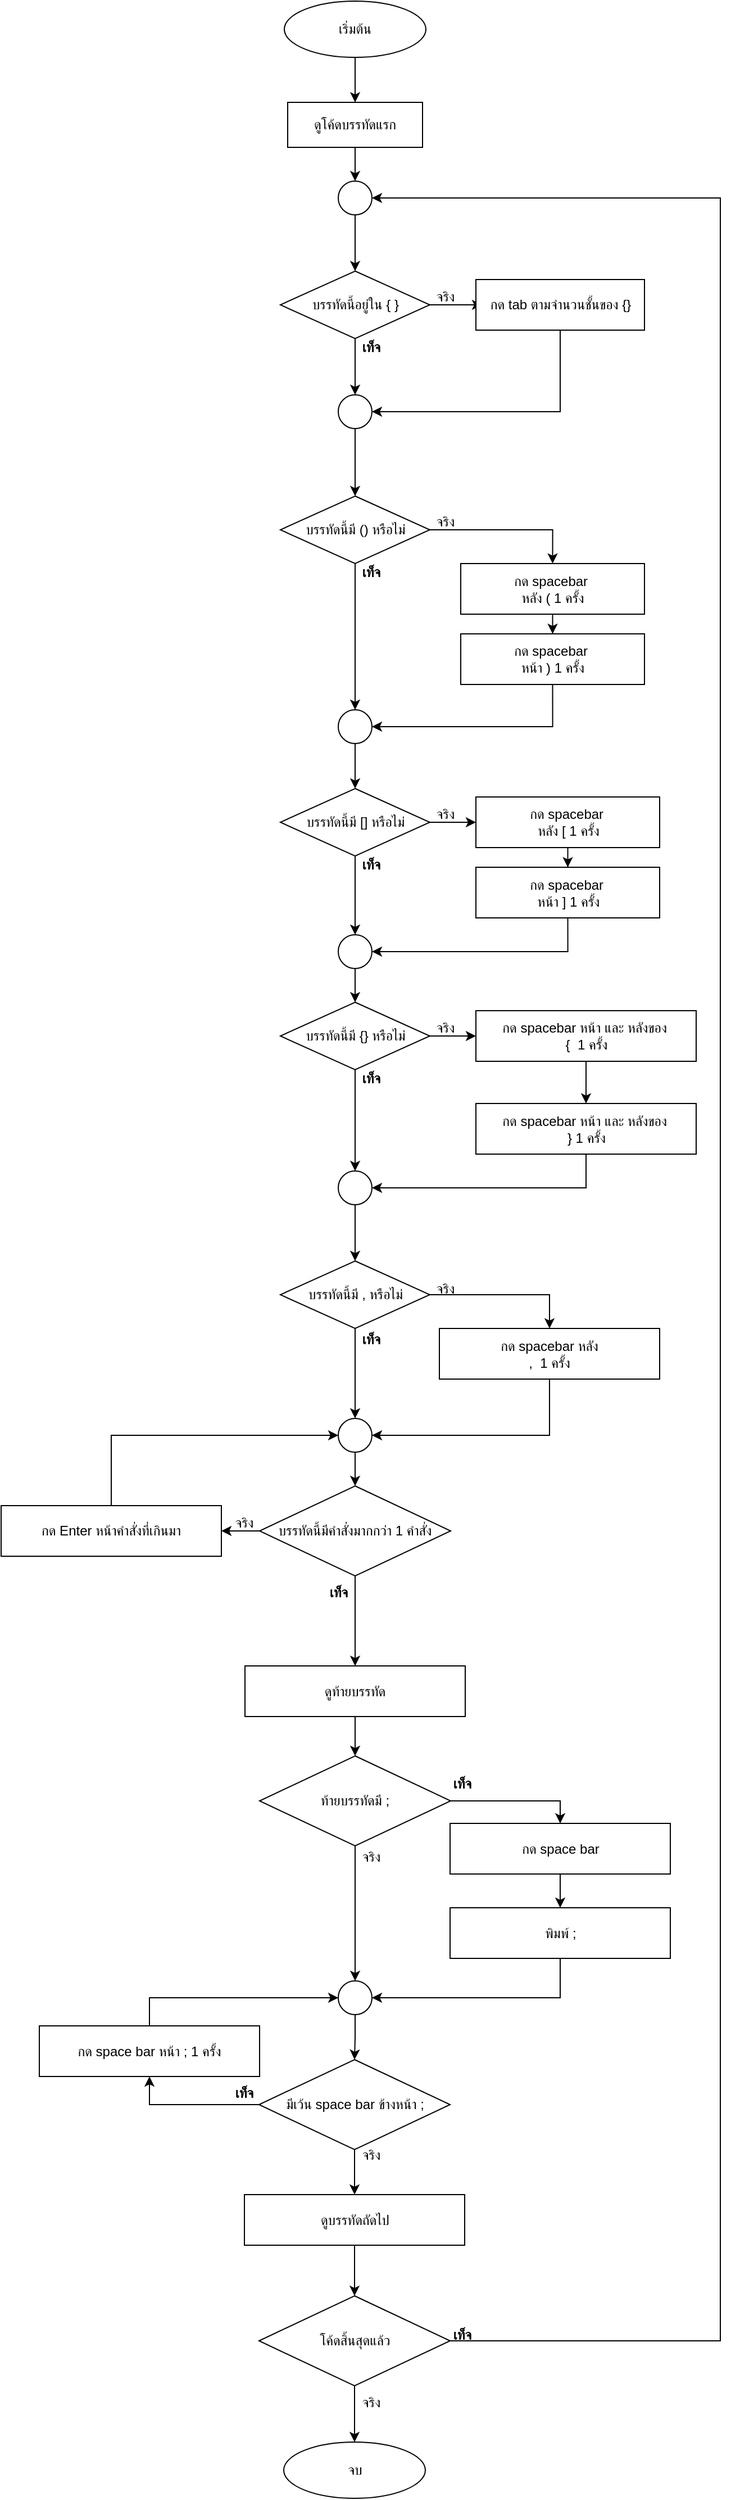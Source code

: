 <mxfile version="25.0.1">
  <diagram name="Page-1" id="IXNQjjXNGDVPWY3JXqZK">
    <mxGraphModel dx="2625" dy="1305" grid="1" gridSize="10" guides="1" tooltips="1" connect="1" arrows="1" fold="1" page="1" pageScale="1" pageWidth="827" pageHeight="1169" math="0" shadow="0">
      <root>
        <mxCell id="0" />
        <mxCell id="1" parent="0" />
        <mxCell id="7TrNmhmVkbIryDcWJuiU-4" value="" style="edgeStyle=orthogonalEdgeStyle;rounded=0;orthogonalLoop=1;jettySize=auto;html=1;entryX=0.5;entryY=0;entryDx=0;entryDy=0;" parent="1" source="7TrNmhmVkbIryDcWJuiU-1" target="7TrNmhmVkbIryDcWJuiU-2" edge="1">
          <mxGeometry relative="1" as="geometry" />
        </mxCell>
        <mxCell id="7TrNmhmVkbIryDcWJuiU-1" value="เริ่มต้น" style="ellipse;whiteSpace=wrap;html=1;" parent="1" vertex="1">
          <mxGeometry x="302" y="20" width="126" height="50" as="geometry" />
        </mxCell>
        <mxCell id="7TrNmhmVkbIryDcWJuiU-5" value="" style="edgeStyle=orthogonalEdgeStyle;rounded=0;orthogonalLoop=1;jettySize=auto;html=1;" parent="1" source="7TrNmhmVkbIryDcWJuiU-2" edge="1">
          <mxGeometry relative="1" as="geometry">
            <mxPoint x="365" y="180" as="targetPoint" />
          </mxGeometry>
        </mxCell>
        <mxCell id="7TrNmhmVkbIryDcWJuiU-2" value="ดูโค้ดบรรทัดแรก" style="rounded=0;whiteSpace=wrap;html=1;" parent="1" vertex="1">
          <mxGeometry x="305" y="110" width="120" height="40" as="geometry" />
        </mxCell>
        <mxCell id="7TrNmhmVkbIryDcWJuiU-10" value="" style="edgeStyle=orthogonalEdgeStyle;rounded=0;orthogonalLoop=1;jettySize=auto;html=1;" parent="1" source="7TrNmhmVkbIryDcWJuiU-7" target="7TrNmhmVkbIryDcWJuiU-9" edge="1">
          <mxGeometry relative="1" as="geometry" />
        </mxCell>
        <mxCell id="7TrNmhmVkbIryDcWJuiU-7" value="" style="ellipse;whiteSpace=wrap;html=1;aspect=fixed;" parent="1" vertex="1">
          <mxGeometry x="350" y="180" width="30" height="30" as="geometry" />
        </mxCell>
        <mxCell id="7TrNmhmVkbIryDcWJuiU-12" value="" style="edgeStyle=orthogonalEdgeStyle;rounded=0;orthogonalLoop=1;jettySize=auto;html=1;" parent="1" source="7TrNmhmVkbIryDcWJuiU-9" edge="1">
          <mxGeometry relative="1" as="geometry">
            <mxPoint x="478" y="290" as="targetPoint" />
          </mxGeometry>
        </mxCell>
        <mxCell id="7TrNmhmVkbIryDcWJuiU-20" style="edgeStyle=orthogonalEdgeStyle;rounded=0;orthogonalLoop=1;jettySize=auto;html=1;exitX=0.5;exitY=1;exitDx=0;exitDy=0;entryX=0.5;entryY=0;entryDx=0;entryDy=0;" parent="1" source="7TrNmhmVkbIryDcWJuiU-9" target="7TrNmhmVkbIryDcWJuiU-19" edge="1">
          <mxGeometry relative="1" as="geometry" />
        </mxCell>
        <mxCell id="7TrNmhmVkbIryDcWJuiU-9" value="บรรทัดนี้อยู่ใน { }" style="rhombus;whiteSpace=wrap;html=1;" parent="1" vertex="1">
          <mxGeometry x="298.5" y="260" width="133" height="60" as="geometry" />
        </mxCell>
        <mxCell id="7TrNmhmVkbIryDcWJuiU-35" style="edgeStyle=orthogonalEdgeStyle;rounded=0;orthogonalLoop=1;jettySize=auto;html=1;exitX=0.5;exitY=1;exitDx=0;exitDy=0;entryX=1;entryY=0.5;entryDx=0;entryDy=0;" parent="1" source="7TrNmhmVkbIryDcWJuiU-14" target="7TrNmhmVkbIryDcWJuiU-19" edge="1">
          <mxGeometry relative="1" as="geometry" />
        </mxCell>
        <mxCell id="7TrNmhmVkbIryDcWJuiU-14" value="กด tab ตามจำนวนชั้นของ {}" style="rounded=0;whiteSpace=wrap;html=1;" parent="1" vertex="1">
          <mxGeometry x="472.5" y="267.5" width="150" height="45" as="geometry" />
        </mxCell>
        <mxCell id="7TrNmhmVkbIryDcWJuiU-32" style="edgeStyle=orthogonalEdgeStyle;rounded=0;orthogonalLoop=1;jettySize=auto;html=1;exitX=0.5;exitY=1;exitDx=0;exitDy=0;entryX=0.5;entryY=0;entryDx=0;entryDy=0;" parent="1" source="7TrNmhmVkbIryDcWJuiU-19" target="7TrNmhmVkbIryDcWJuiU-31" edge="1">
          <mxGeometry relative="1" as="geometry" />
        </mxCell>
        <mxCell id="7TrNmhmVkbIryDcWJuiU-19" value="" style="ellipse;whiteSpace=wrap;html=1;aspect=fixed;" parent="1" vertex="1">
          <mxGeometry x="350" y="370" width="30" height="30" as="geometry" />
        </mxCell>
        <mxCell id="7TrNmhmVkbIryDcWJuiU-22" value="จริง" style="text;html=1;align=center;verticalAlign=middle;resizable=0;points=[];autosize=1;strokeColor=none;fillColor=none;" parent="1" vertex="1">
          <mxGeometry x="425" y="267.5" width="40" height="30" as="geometry" />
        </mxCell>
        <mxCell id="7TrNmhmVkbIryDcWJuiU-30" value="เท็จ" style="text;html=1;align=center;verticalAlign=middle;resizable=0;points=[];autosize=1;strokeColor=none;fillColor=none;fontStyle=1" parent="1" vertex="1">
          <mxGeometry x="358.5" y="312.5" width="40" height="30" as="geometry" />
        </mxCell>
        <mxCell id="7TrNmhmVkbIryDcWJuiU-37" value="" style="edgeStyle=orthogonalEdgeStyle;rounded=0;orthogonalLoop=1;jettySize=auto;html=1;entryX=0.5;entryY=0;entryDx=0;entryDy=0;" parent="1" source="7TrNmhmVkbIryDcWJuiU-31" target="7TrNmhmVkbIryDcWJuiU-73" edge="1">
          <mxGeometry relative="1" as="geometry">
            <mxPoint x="472.5" y="490" as="targetPoint" />
          </mxGeometry>
        </mxCell>
        <mxCell id="7TrNmhmVkbIryDcWJuiU-39" value="" style="edgeStyle=orthogonalEdgeStyle;rounded=0;orthogonalLoop=1;jettySize=auto;html=1;" parent="1" source="7TrNmhmVkbIryDcWJuiU-31" target="7TrNmhmVkbIryDcWJuiU-38" edge="1">
          <mxGeometry relative="1" as="geometry" />
        </mxCell>
        <mxCell id="7TrNmhmVkbIryDcWJuiU-31" value="บรรทัดนี้มี () หรือไม่" style="rhombus;whiteSpace=wrap;html=1;" parent="1" vertex="1">
          <mxGeometry x="298.5" y="460" width="133" height="60" as="geometry" />
        </mxCell>
        <mxCell id="7TrNmhmVkbIryDcWJuiU-51" value="" style="edgeStyle=orthogonalEdgeStyle;rounded=0;orthogonalLoop=1;jettySize=auto;html=1;" parent="1" source="7TrNmhmVkbIryDcWJuiU-38" target="7TrNmhmVkbIryDcWJuiU-45" edge="1">
          <mxGeometry relative="1" as="geometry" />
        </mxCell>
        <mxCell id="7TrNmhmVkbIryDcWJuiU-38" value="" style="ellipse;whiteSpace=wrap;html=1;aspect=fixed;" parent="1" vertex="1">
          <mxGeometry x="350" y="650" width="30" height="30" as="geometry" />
        </mxCell>
        <mxCell id="7TrNmhmVkbIryDcWJuiU-41" value="จริง" style="text;html=1;align=center;verticalAlign=middle;resizable=0;points=[];autosize=1;strokeColor=none;fillColor=none;" parent="1" vertex="1">
          <mxGeometry x="425" y="467.5" width="40" height="30" as="geometry" />
        </mxCell>
        <mxCell id="7TrNmhmVkbIryDcWJuiU-42" value="เท็จ" style="text;html=1;align=center;verticalAlign=middle;resizable=0;points=[];autosize=1;strokeColor=none;fillColor=none;fontStyle=1" parent="1" vertex="1">
          <mxGeometry x="358.5" y="512.5" width="40" height="30" as="geometry" />
        </mxCell>
        <mxCell id="7TrNmhmVkbIryDcWJuiU-43" value="" style="edgeStyle=orthogonalEdgeStyle;rounded=0;orthogonalLoop=1;jettySize=auto;html=1;" parent="1" source="7TrNmhmVkbIryDcWJuiU-45" target="7TrNmhmVkbIryDcWJuiU-47" edge="1">
          <mxGeometry relative="1" as="geometry" />
        </mxCell>
        <mxCell id="7TrNmhmVkbIryDcWJuiU-44" value="" style="edgeStyle=orthogonalEdgeStyle;rounded=0;orthogonalLoop=1;jettySize=auto;html=1;" parent="1" source="7TrNmhmVkbIryDcWJuiU-45" target="7TrNmhmVkbIryDcWJuiU-48" edge="1">
          <mxGeometry relative="1" as="geometry" />
        </mxCell>
        <mxCell id="7TrNmhmVkbIryDcWJuiU-45" value="บรรทัดนี้มี [] หรือไม่" style="rhombus;whiteSpace=wrap;html=1;" parent="1" vertex="1">
          <mxGeometry x="298.5" y="720" width="133" height="60" as="geometry" />
        </mxCell>
        <mxCell id="7TrNmhmVkbIryDcWJuiU-67" value="" style="edgeStyle=orthogonalEdgeStyle;rounded=0;orthogonalLoop=1;jettySize=auto;html=1;" parent="1" source="7TrNmhmVkbIryDcWJuiU-47" target="7TrNmhmVkbIryDcWJuiU-66" edge="1">
          <mxGeometry relative="1" as="geometry" />
        </mxCell>
        <mxCell id="7TrNmhmVkbIryDcWJuiU-47" value="กด spacebar&amp;nbsp;&lt;div&gt;หลัง&amp;nbsp;&lt;span style=&quot;background-color: initial;&quot;&gt;[ 1 ครั้ง&lt;/span&gt;&lt;/div&gt;" style="rounded=0;whiteSpace=wrap;html=1;" parent="1" vertex="1">
          <mxGeometry x="472.5" y="727.5" width="163.5" height="45" as="geometry" />
        </mxCell>
        <mxCell id="7TrNmhmVkbIryDcWJuiU-61" style="edgeStyle=orthogonalEdgeStyle;rounded=0;orthogonalLoop=1;jettySize=auto;html=1;exitX=0.5;exitY=1;exitDx=0;exitDy=0;entryX=0.5;entryY=0;entryDx=0;entryDy=0;" parent="1" source="7TrNmhmVkbIryDcWJuiU-48" target="7TrNmhmVkbIryDcWJuiU-54" edge="1">
          <mxGeometry relative="1" as="geometry" />
        </mxCell>
        <mxCell id="7TrNmhmVkbIryDcWJuiU-48" value="" style="ellipse;whiteSpace=wrap;html=1;aspect=fixed;" parent="1" vertex="1">
          <mxGeometry x="350" y="850" width="30" height="30" as="geometry" />
        </mxCell>
        <mxCell id="7TrNmhmVkbIryDcWJuiU-49" value="จริง" style="text;html=1;align=center;verticalAlign=middle;resizable=0;points=[];autosize=1;strokeColor=none;fillColor=none;" parent="1" vertex="1">
          <mxGeometry x="425" y="727.5" width="40" height="30" as="geometry" />
        </mxCell>
        <mxCell id="7TrNmhmVkbIryDcWJuiU-50" value="เท็จ" style="text;html=1;align=center;verticalAlign=middle;resizable=0;points=[];autosize=1;strokeColor=none;fillColor=none;fontStyle=1" parent="1" vertex="1">
          <mxGeometry x="358.5" y="772.5" width="40" height="30" as="geometry" />
        </mxCell>
        <mxCell id="7TrNmhmVkbIryDcWJuiU-52" value="" style="edgeStyle=orthogonalEdgeStyle;rounded=0;orthogonalLoop=1;jettySize=auto;html=1;" parent="1" source="7TrNmhmVkbIryDcWJuiU-54" target="7TrNmhmVkbIryDcWJuiU-56" edge="1">
          <mxGeometry relative="1" as="geometry" />
        </mxCell>
        <mxCell id="7TrNmhmVkbIryDcWJuiU-53" value="" style="edgeStyle=orthogonalEdgeStyle;rounded=0;orthogonalLoop=1;jettySize=auto;html=1;" parent="1" source="7TrNmhmVkbIryDcWJuiU-54" target="7TrNmhmVkbIryDcWJuiU-57" edge="1">
          <mxGeometry relative="1" as="geometry" />
        </mxCell>
        <mxCell id="7TrNmhmVkbIryDcWJuiU-54" value="บรรทัดนี้มี {} หรือไม่" style="rhombus;whiteSpace=wrap;html=1;" parent="1" vertex="1">
          <mxGeometry x="298.5" y="910" width="133" height="60" as="geometry" />
        </mxCell>
        <mxCell id="7TrNmhmVkbIryDcWJuiU-64" value="" style="edgeStyle=orthogonalEdgeStyle;rounded=0;orthogonalLoop=1;jettySize=auto;html=1;" parent="1" source="7TrNmhmVkbIryDcWJuiU-56" target="7TrNmhmVkbIryDcWJuiU-62" edge="1">
          <mxGeometry relative="1" as="geometry" />
        </mxCell>
        <mxCell id="7TrNmhmVkbIryDcWJuiU-56" value="กด spacebar หน้า และ หลังของ&amp;nbsp;&lt;div&gt;{&amp;nbsp; 1 ครั้ง&lt;/div&gt;" style="rounded=0;whiteSpace=wrap;html=1;" parent="1" vertex="1">
          <mxGeometry x="472.5" y="917.5" width="196" height="45" as="geometry" />
        </mxCell>
        <mxCell id="d6MwiTZKWV1wnWOQiHVQ-2" value="" style="edgeStyle=orthogonalEdgeStyle;rounded=0;orthogonalLoop=1;jettySize=auto;html=1;" edge="1" parent="1" source="7TrNmhmVkbIryDcWJuiU-57" target="d6MwiTZKWV1wnWOQiHVQ-1">
          <mxGeometry relative="1" as="geometry" />
        </mxCell>
        <mxCell id="7TrNmhmVkbIryDcWJuiU-57" value="" style="ellipse;whiteSpace=wrap;html=1;aspect=fixed;" parent="1" vertex="1">
          <mxGeometry x="350" y="1060" width="30" height="30" as="geometry" />
        </mxCell>
        <mxCell id="7TrNmhmVkbIryDcWJuiU-58" value="จริง" style="text;html=1;align=center;verticalAlign=middle;resizable=0;points=[];autosize=1;strokeColor=none;fillColor=none;" parent="1" vertex="1">
          <mxGeometry x="425" y="917.5" width="40" height="30" as="geometry" />
        </mxCell>
        <mxCell id="7TrNmhmVkbIryDcWJuiU-59" value="เท็จ" style="text;html=1;align=center;verticalAlign=middle;resizable=0;points=[];autosize=1;strokeColor=none;fillColor=none;fontStyle=1" parent="1" vertex="1">
          <mxGeometry x="358.5" y="962.5" width="40" height="30" as="geometry" />
        </mxCell>
        <mxCell id="7TrNmhmVkbIryDcWJuiU-65" style="edgeStyle=orthogonalEdgeStyle;rounded=0;orthogonalLoop=1;jettySize=auto;html=1;exitX=0.5;exitY=1;exitDx=0;exitDy=0;entryX=1;entryY=0.5;entryDx=0;entryDy=0;" parent="1" source="7TrNmhmVkbIryDcWJuiU-62" target="7TrNmhmVkbIryDcWJuiU-57" edge="1">
          <mxGeometry relative="1" as="geometry" />
        </mxCell>
        <mxCell id="7TrNmhmVkbIryDcWJuiU-62" value="กด spacebar หน้า และ หลังของ&amp;nbsp;&lt;div&gt;} 1 ครั้ง&lt;/div&gt;" style="rounded=0;whiteSpace=wrap;html=1;" parent="1" vertex="1">
          <mxGeometry x="472.5" y="1000" width="196" height="45" as="geometry" />
        </mxCell>
        <mxCell id="7TrNmhmVkbIryDcWJuiU-68" style="edgeStyle=orthogonalEdgeStyle;rounded=0;orthogonalLoop=1;jettySize=auto;html=1;exitX=0.5;exitY=1;exitDx=0;exitDy=0;entryX=1;entryY=0.5;entryDx=0;entryDy=0;" parent="1" source="7TrNmhmVkbIryDcWJuiU-66" target="7TrNmhmVkbIryDcWJuiU-48" edge="1">
          <mxGeometry relative="1" as="geometry" />
        </mxCell>
        <mxCell id="7TrNmhmVkbIryDcWJuiU-66" value="กด spacebar&lt;span style=&quot;background-color: initial;&quot;&gt;&amp;nbsp;&lt;/span&gt;&lt;div&gt;&lt;span style=&quot;background-color: initial;&quot;&gt;หน้า ] 1 ครั้ง&lt;/span&gt;&lt;/div&gt;" style="rounded=0;whiteSpace=wrap;html=1;" parent="1" vertex="1">
          <mxGeometry x="472.5" y="790" width="163.5" height="45" as="geometry" />
        </mxCell>
        <mxCell id="7TrNmhmVkbIryDcWJuiU-72" value="" style="edgeStyle=orthogonalEdgeStyle;rounded=0;orthogonalLoop=1;jettySize=auto;html=1;" parent="1" source="7TrNmhmVkbIryDcWJuiU-73" target="7TrNmhmVkbIryDcWJuiU-74" edge="1">
          <mxGeometry relative="1" as="geometry" />
        </mxCell>
        <mxCell id="7TrNmhmVkbIryDcWJuiU-73" value="กด spacebar&amp;nbsp;&lt;div&gt;หลัง&amp;nbsp;&lt;span style=&quot;background-color: initial;&quot;&gt;( 1 ครั้ง&lt;/span&gt;&lt;/div&gt;" style="rounded=0;whiteSpace=wrap;html=1;" parent="1" vertex="1">
          <mxGeometry x="459" y="520" width="163.5" height="45" as="geometry" />
        </mxCell>
        <mxCell id="7TrNmhmVkbIryDcWJuiU-75" style="edgeStyle=orthogonalEdgeStyle;rounded=0;orthogonalLoop=1;jettySize=auto;html=1;exitX=0.5;exitY=1;exitDx=0;exitDy=0;entryX=1;entryY=0.5;entryDx=0;entryDy=0;" parent="1" source="7TrNmhmVkbIryDcWJuiU-74" target="7TrNmhmVkbIryDcWJuiU-38" edge="1">
          <mxGeometry relative="1" as="geometry" />
        </mxCell>
        <mxCell id="7TrNmhmVkbIryDcWJuiU-74" value="กด spacebar&lt;span style=&quot;background-color: initial;&quot;&gt;&amp;nbsp;&lt;/span&gt;&lt;div&gt;&lt;span style=&quot;background-color: initial;&quot;&gt;หน้า ) 1 ครั้ง&lt;/span&gt;&lt;/div&gt;" style="rounded=0;whiteSpace=wrap;html=1;" parent="1" vertex="1">
          <mxGeometry x="459" y="582.5" width="163.5" height="45" as="geometry" />
        </mxCell>
        <mxCell id="d6MwiTZKWV1wnWOQiHVQ-5" value="" style="edgeStyle=orthogonalEdgeStyle;rounded=0;orthogonalLoop=1;jettySize=auto;html=1;" edge="1" parent="1" source="d6MwiTZKWV1wnWOQiHVQ-1" target="d6MwiTZKWV1wnWOQiHVQ-4">
          <mxGeometry relative="1" as="geometry" />
        </mxCell>
        <mxCell id="d6MwiTZKWV1wnWOQiHVQ-7" style="edgeStyle=orthogonalEdgeStyle;rounded=0;orthogonalLoop=1;jettySize=auto;html=1;exitX=1;exitY=0.5;exitDx=0;exitDy=0;entryX=0.5;entryY=0;entryDx=0;entryDy=0;" edge="1" parent="1" source="d6MwiTZKWV1wnWOQiHVQ-1" target="d6MwiTZKWV1wnWOQiHVQ-6">
          <mxGeometry relative="1" as="geometry" />
        </mxCell>
        <mxCell id="d6MwiTZKWV1wnWOQiHVQ-1" value="บรรทัดนี้มี , หรือไม่" style="rhombus;whiteSpace=wrap;html=1;" vertex="1" parent="1">
          <mxGeometry x="298.5" y="1140" width="133" height="60" as="geometry" />
        </mxCell>
        <mxCell id="d6MwiTZKWV1wnWOQiHVQ-13" value="" style="edgeStyle=orthogonalEdgeStyle;rounded=0;orthogonalLoop=1;jettySize=auto;html=1;" edge="1" parent="1" source="d6MwiTZKWV1wnWOQiHVQ-4" target="d6MwiTZKWV1wnWOQiHVQ-12">
          <mxGeometry relative="1" as="geometry" />
        </mxCell>
        <mxCell id="d6MwiTZKWV1wnWOQiHVQ-4" value="" style="ellipse;whiteSpace=wrap;html=1;aspect=fixed;" vertex="1" parent="1">
          <mxGeometry x="350" y="1280" width="30" height="30" as="geometry" />
        </mxCell>
        <mxCell id="d6MwiTZKWV1wnWOQiHVQ-8" style="edgeStyle=orthogonalEdgeStyle;rounded=0;orthogonalLoop=1;jettySize=auto;html=1;exitX=0.5;exitY=1;exitDx=0;exitDy=0;entryX=1;entryY=0.5;entryDx=0;entryDy=0;" edge="1" parent="1" source="d6MwiTZKWV1wnWOQiHVQ-6" target="d6MwiTZKWV1wnWOQiHVQ-4">
          <mxGeometry relative="1" as="geometry" />
        </mxCell>
        <mxCell id="d6MwiTZKWV1wnWOQiHVQ-6" value="กด spacebar หลัง&lt;div&gt;,&amp;nbsp; 1 ครั้ง&lt;/div&gt;" style="rounded=0;whiteSpace=wrap;html=1;" vertex="1" parent="1">
          <mxGeometry x="440" y="1200" width="196" height="45" as="geometry" />
        </mxCell>
        <mxCell id="d6MwiTZKWV1wnWOQiHVQ-9" value="จริง" style="text;html=1;align=center;verticalAlign=middle;resizable=0;points=[];autosize=1;strokeColor=none;fillColor=none;" vertex="1" parent="1">
          <mxGeometry x="425" y="1150" width="40" height="30" as="geometry" />
        </mxCell>
        <mxCell id="d6MwiTZKWV1wnWOQiHVQ-10" value="เท็จ" style="text;html=1;align=center;verticalAlign=middle;resizable=0;points=[];autosize=1;strokeColor=none;fillColor=none;fontStyle=1" vertex="1" parent="1">
          <mxGeometry x="358.5" y="1195" width="40" height="30" as="geometry" />
        </mxCell>
        <mxCell id="d6MwiTZKWV1wnWOQiHVQ-17" value="" style="edgeStyle=orthogonalEdgeStyle;rounded=0;orthogonalLoop=1;jettySize=auto;html=1;" edge="1" parent="1" source="d6MwiTZKWV1wnWOQiHVQ-12">
          <mxGeometry relative="1" as="geometry">
            <mxPoint x="365.0" y="1500" as="targetPoint" />
          </mxGeometry>
        </mxCell>
        <mxCell id="d6MwiTZKWV1wnWOQiHVQ-20" value="" style="edgeStyle=orthogonalEdgeStyle;rounded=0;orthogonalLoop=1;jettySize=auto;html=1;" edge="1" parent="1" source="d6MwiTZKWV1wnWOQiHVQ-12" target="d6MwiTZKWV1wnWOQiHVQ-19">
          <mxGeometry relative="1" as="geometry" />
        </mxCell>
        <mxCell id="d6MwiTZKWV1wnWOQiHVQ-12" value="บรรทัดนี้มีคำสั่งมากกว่า 1 คำสั่ง" style="rhombus;whiteSpace=wrap;html=1;" vertex="1" parent="1">
          <mxGeometry x="280" y="1340" width="170" height="80" as="geometry" />
        </mxCell>
        <mxCell id="d6MwiTZKWV1wnWOQiHVQ-21" style="edgeStyle=orthogonalEdgeStyle;rounded=0;orthogonalLoop=1;jettySize=auto;html=1;exitX=0.5;exitY=0;exitDx=0;exitDy=0;entryX=0;entryY=0.5;entryDx=0;entryDy=0;" edge="1" parent="1" source="d6MwiTZKWV1wnWOQiHVQ-19" target="d6MwiTZKWV1wnWOQiHVQ-4">
          <mxGeometry relative="1" as="geometry" />
        </mxCell>
        <mxCell id="d6MwiTZKWV1wnWOQiHVQ-19" value="กด Enter หน้าคำสั่งที่เกินมา" style="rounded=0;whiteSpace=wrap;html=1;" vertex="1" parent="1">
          <mxGeometry x="50" y="1357.5" width="196" height="45" as="geometry" />
        </mxCell>
        <mxCell id="d6MwiTZKWV1wnWOQiHVQ-24" value="" style="edgeStyle=orthogonalEdgeStyle;rounded=0;orthogonalLoop=1;jettySize=auto;html=1;" edge="1" parent="1" source="d6MwiTZKWV1wnWOQiHVQ-22" target="d6MwiTZKWV1wnWOQiHVQ-23">
          <mxGeometry relative="1" as="geometry" />
        </mxCell>
        <mxCell id="d6MwiTZKWV1wnWOQiHVQ-22" value="ดูท้ายบรรทัด" style="rounded=0;whiteSpace=wrap;html=1;" vertex="1" parent="1">
          <mxGeometry x="267" y="1500" width="196" height="45" as="geometry" />
        </mxCell>
        <mxCell id="d6MwiTZKWV1wnWOQiHVQ-32" value="" style="edgeStyle=orthogonalEdgeStyle;rounded=0;orthogonalLoop=1;jettySize=auto;html=1;" edge="1" parent="1" source="d6MwiTZKWV1wnWOQiHVQ-23" target="d6MwiTZKWV1wnWOQiHVQ-31">
          <mxGeometry relative="1" as="geometry" />
        </mxCell>
        <mxCell id="d6MwiTZKWV1wnWOQiHVQ-33" style="edgeStyle=orthogonalEdgeStyle;rounded=0;orthogonalLoop=1;jettySize=auto;html=1;exitX=1;exitY=0.5;exitDx=0;exitDy=0;entryX=0.5;entryY=0;entryDx=0;entryDy=0;" edge="1" parent="1" source="d6MwiTZKWV1wnWOQiHVQ-23" target="d6MwiTZKWV1wnWOQiHVQ-27">
          <mxGeometry relative="1" as="geometry" />
        </mxCell>
        <mxCell id="d6MwiTZKWV1wnWOQiHVQ-23" value="ท้ายบรรทัดมี ;" style="rhombus;whiteSpace=wrap;html=1;" vertex="1" parent="1">
          <mxGeometry x="280" y="1580" width="170" height="80" as="geometry" />
        </mxCell>
        <mxCell id="d6MwiTZKWV1wnWOQiHVQ-25" value="จริง" style="text;html=1;align=center;verticalAlign=middle;resizable=0;points=[];autosize=1;strokeColor=none;fillColor=none;" vertex="1" parent="1">
          <mxGeometry x="246" y="1357.5" width="40" height="30" as="geometry" />
        </mxCell>
        <mxCell id="d6MwiTZKWV1wnWOQiHVQ-26" value="เท็จ" style="text;html=1;align=center;verticalAlign=middle;resizable=0;points=[];autosize=1;strokeColor=none;fillColor=none;fontStyle=1" vertex="1" parent="1">
          <mxGeometry x="330" y="1420" width="40" height="30" as="geometry" />
        </mxCell>
        <mxCell id="d6MwiTZKWV1wnWOQiHVQ-35" value="" style="edgeStyle=orthogonalEdgeStyle;rounded=0;orthogonalLoop=1;jettySize=auto;html=1;" edge="1" parent="1" source="d6MwiTZKWV1wnWOQiHVQ-27" target="d6MwiTZKWV1wnWOQiHVQ-34">
          <mxGeometry relative="1" as="geometry" />
        </mxCell>
        <mxCell id="d6MwiTZKWV1wnWOQiHVQ-27" value="กด space bar" style="rounded=0;whiteSpace=wrap;html=1;" vertex="1" parent="1">
          <mxGeometry x="449.5" y="1640" width="196" height="45" as="geometry" />
        </mxCell>
        <mxCell id="d6MwiTZKWV1wnWOQiHVQ-38" value="" style="edgeStyle=orthogonalEdgeStyle;rounded=0;orthogonalLoop=1;jettySize=auto;html=1;" edge="1" parent="1" source="d6MwiTZKWV1wnWOQiHVQ-31" target="d6MwiTZKWV1wnWOQiHVQ-37">
          <mxGeometry relative="1" as="geometry" />
        </mxCell>
        <mxCell id="d6MwiTZKWV1wnWOQiHVQ-31" value="" style="ellipse;whiteSpace=wrap;html=1;aspect=fixed;" vertex="1" parent="1">
          <mxGeometry x="350" y="1780" width="30" height="30" as="geometry" />
        </mxCell>
        <mxCell id="d6MwiTZKWV1wnWOQiHVQ-36" style="edgeStyle=orthogonalEdgeStyle;rounded=0;orthogonalLoop=1;jettySize=auto;html=1;exitX=0.5;exitY=1;exitDx=0;exitDy=0;entryX=1;entryY=0.5;entryDx=0;entryDy=0;" edge="1" parent="1" source="d6MwiTZKWV1wnWOQiHVQ-34" target="d6MwiTZKWV1wnWOQiHVQ-31">
          <mxGeometry relative="1" as="geometry" />
        </mxCell>
        <mxCell id="d6MwiTZKWV1wnWOQiHVQ-34" value="พิมพ์ ;" style="rounded=0;whiteSpace=wrap;html=1;" vertex="1" parent="1">
          <mxGeometry x="449.5" y="1715" width="196" height="45" as="geometry" />
        </mxCell>
        <mxCell id="d6MwiTZKWV1wnWOQiHVQ-40" style="edgeStyle=orthogonalEdgeStyle;rounded=0;orthogonalLoop=1;jettySize=auto;html=1;exitX=0;exitY=0.5;exitDx=0;exitDy=0;entryX=0.5;entryY=1;entryDx=0;entryDy=0;" edge="1" parent="1" source="d6MwiTZKWV1wnWOQiHVQ-37" target="d6MwiTZKWV1wnWOQiHVQ-39">
          <mxGeometry relative="1" as="geometry" />
        </mxCell>
        <mxCell id="d6MwiTZKWV1wnWOQiHVQ-46" value="" style="edgeStyle=orthogonalEdgeStyle;rounded=0;orthogonalLoop=1;jettySize=auto;html=1;" edge="1" parent="1" source="d6MwiTZKWV1wnWOQiHVQ-37" target="d6MwiTZKWV1wnWOQiHVQ-43">
          <mxGeometry relative="1" as="geometry" />
        </mxCell>
        <mxCell id="d6MwiTZKWV1wnWOQiHVQ-37" value="มีเว้น space bar ข้างหน้า ;" style="rhombus;whiteSpace=wrap;html=1;" vertex="1" parent="1">
          <mxGeometry x="279.5" y="1850" width="170" height="80" as="geometry" />
        </mxCell>
        <mxCell id="d6MwiTZKWV1wnWOQiHVQ-41" style="edgeStyle=orthogonalEdgeStyle;rounded=0;orthogonalLoop=1;jettySize=auto;html=1;exitX=0.5;exitY=0;exitDx=0;exitDy=0;entryX=0;entryY=0.5;entryDx=0;entryDy=0;" edge="1" parent="1" source="d6MwiTZKWV1wnWOQiHVQ-39" target="d6MwiTZKWV1wnWOQiHVQ-31">
          <mxGeometry relative="1" as="geometry" />
        </mxCell>
        <mxCell id="d6MwiTZKWV1wnWOQiHVQ-39" value="กด space bar หน้า ; 1 ครั้ง" style="rounded=0;whiteSpace=wrap;html=1;" vertex="1" parent="1">
          <mxGeometry x="84" y="1820" width="196" height="45" as="geometry" />
        </mxCell>
        <mxCell id="d6MwiTZKWV1wnWOQiHVQ-45" value="" style="edgeStyle=orthogonalEdgeStyle;rounded=0;orthogonalLoop=1;jettySize=auto;html=1;" edge="1" parent="1" source="d6MwiTZKWV1wnWOQiHVQ-43" target="d6MwiTZKWV1wnWOQiHVQ-44">
          <mxGeometry relative="1" as="geometry" />
        </mxCell>
        <mxCell id="d6MwiTZKWV1wnWOQiHVQ-43" value="ดูบรรทัดถัดไป" style="rounded=0;whiteSpace=wrap;html=1;" vertex="1" parent="1">
          <mxGeometry x="266.5" y="1970" width="196" height="45" as="geometry" />
        </mxCell>
        <mxCell id="d6MwiTZKWV1wnWOQiHVQ-50" style="edgeStyle=orthogonalEdgeStyle;rounded=0;orthogonalLoop=1;jettySize=auto;html=1;exitX=1;exitY=0.5;exitDx=0;exitDy=0;entryX=1;entryY=0.5;entryDx=0;entryDy=0;" edge="1" parent="1" source="d6MwiTZKWV1wnWOQiHVQ-44" target="7TrNmhmVkbIryDcWJuiU-7">
          <mxGeometry relative="1" as="geometry">
            <Array as="points">
              <mxPoint x="690" y="2100" />
              <mxPoint x="690" y="195" />
            </Array>
          </mxGeometry>
        </mxCell>
        <mxCell id="d6MwiTZKWV1wnWOQiHVQ-52" value="" style="edgeStyle=orthogonalEdgeStyle;rounded=0;orthogonalLoop=1;jettySize=auto;html=1;" edge="1" parent="1" source="d6MwiTZKWV1wnWOQiHVQ-44" target="d6MwiTZKWV1wnWOQiHVQ-51">
          <mxGeometry relative="1" as="geometry" />
        </mxCell>
        <mxCell id="d6MwiTZKWV1wnWOQiHVQ-44" value="โค้ดสิ้นสุดแล้ว" style="rhombus;whiteSpace=wrap;html=1;" vertex="1" parent="1">
          <mxGeometry x="279.5" y="2060" width="170" height="80" as="geometry" />
        </mxCell>
        <mxCell id="d6MwiTZKWV1wnWOQiHVQ-51" value="จบ" style="ellipse;whiteSpace=wrap;html=1;" vertex="1" parent="1">
          <mxGeometry x="301.5" y="2190" width="126" height="50" as="geometry" />
        </mxCell>
        <mxCell id="d6MwiTZKWV1wnWOQiHVQ-53" value="เท็จ" style="text;html=1;align=center;verticalAlign=middle;resizable=0;points=[];autosize=1;strokeColor=none;fillColor=none;fontStyle=1" vertex="1" parent="1">
          <mxGeometry x="440" y="1590" width="40" height="30" as="geometry" />
        </mxCell>
        <mxCell id="d6MwiTZKWV1wnWOQiHVQ-54" value="เท็จ" style="text;html=1;align=center;verticalAlign=middle;resizable=0;points=[];autosize=1;strokeColor=none;fillColor=none;fontStyle=1" vertex="1" parent="1">
          <mxGeometry x="246" y="1865" width="40" height="30" as="geometry" />
        </mxCell>
        <mxCell id="d6MwiTZKWV1wnWOQiHVQ-55" value="เท็จ" style="text;html=1;align=center;verticalAlign=middle;resizable=0;points=[];autosize=1;strokeColor=none;fillColor=none;fontStyle=1" vertex="1" parent="1">
          <mxGeometry x="440" y="2080" width="40" height="30" as="geometry" />
        </mxCell>
        <mxCell id="d6MwiTZKWV1wnWOQiHVQ-56" value="จริง" style="text;html=1;align=center;verticalAlign=middle;resizable=0;points=[];autosize=1;strokeColor=none;fillColor=none;" vertex="1" parent="1">
          <mxGeometry x="358.5" y="1655" width="40" height="30" as="geometry" />
        </mxCell>
        <mxCell id="d6MwiTZKWV1wnWOQiHVQ-57" value="จริง" style="text;html=1;align=center;verticalAlign=middle;resizable=0;points=[];autosize=1;strokeColor=none;fillColor=none;" vertex="1" parent="1">
          <mxGeometry x="358.5" y="1920" width="40" height="30" as="geometry" />
        </mxCell>
        <mxCell id="d6MwiTZKWV1wnWOQiHVQ-58" value="จริง" style="text;html=1;align=center;verticalAlign=middle;resizable=0;points=[];autosize=1;strokeColor=none;fillColor=none;" vertex="1" parent="1">
          <mxGeometry x="358.5" y="2140" width="40" height="30" as="geometry" />
        </mxCell>
      </root>
    </mxGraphModel>
  </diagram>
</mxfile>
